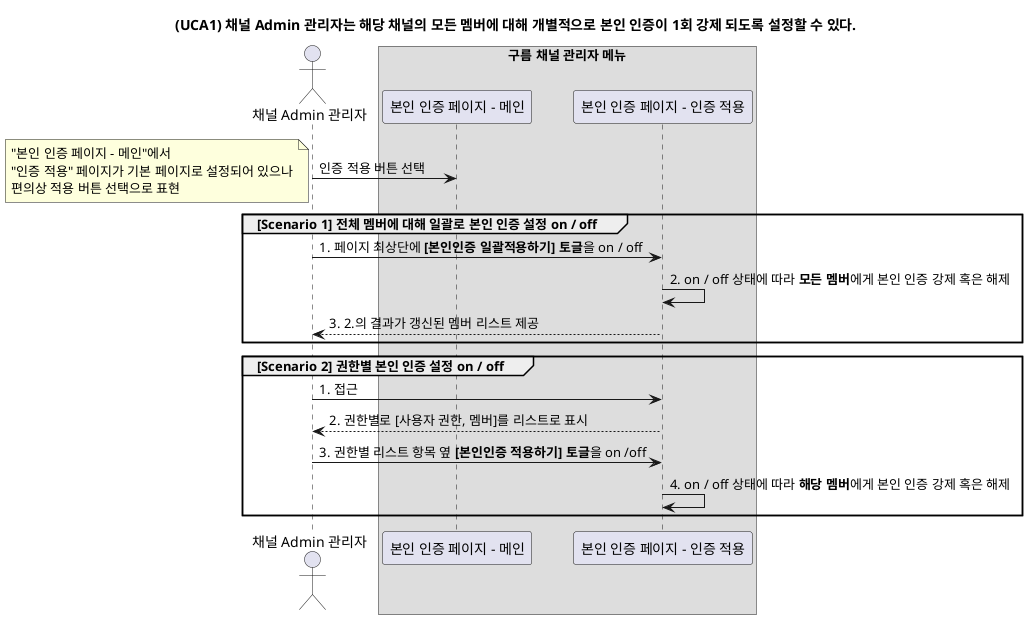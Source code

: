 @startuml

title (UCA1) 채널 Admin 관리자는 해당 채널의 모든 멤버에 대해 개별적으로 본인 인증이 1회 강제 되도록 설정할 수 있다.

actor "채널 Admin 관리자"

box "구름 채널 관리자 메뉴"
participant "본인 인증 페이지 - 메인"
participant "본인 인증 페이지 - 인증 적용"
endbox

"채널 Admin 관리자" -> "본인 인증 페이지 - 메인" : 인증 적용 버튼 선택
note left
"본인 인증 페이지 - 메인"에서
"인증 적용" 페이지가 기본 페이지로 설정되어 있으나
편의상 적용 버튼 선택으로 표현
end note



group [Scenario 1] 전체 멤버에 대해 일괄로 본인 인증 설정 on / off
"채널 Admin 관리자" -> "본인 인증 페이지 - 인증 적용" : 1. 페이지 최상단에 **[본인인증 일괄적용하기] 토글**을 on / off
"본인 인증 페이지 - 인증 적용" -> "본인 인증 페이지 - 인증 적용" : 2. on / off 상태에 따라 **모든 멤버**에게 본인 인증 강제 혹은 해제
"본인 인증 페이지 - 인증 적용" --> "채널 Admin 관리자" : 3. 2.의 결과가 갱신된 멤버 리스트 제공
end

group [Scenario 2] 권한별 본인 인증 설정 on / off
"채널 Admin 관리자" -> "본인 인증 페이지 - 인증 적용" : 1. 접근
"본인 인증 페이지 - 인증 적용" --> "채널 Admin 관리자" : 2. 권한별로 [사용자 권한, 멤버]를 리스트로 표시
"채널 Admin 관리자" -> "본인 인증 페이지 - 인증 적용" : 3. 권한별 리스트 항목 옆 **[본인인증 적용하기] 토글**을 on /off
"본인 인증 페이지 - 인증 적용" -> "본인 인증 페이지 - 인증 적용" : 4. on / off 상태에 따라 **해당 멤버**에게 본인 인증 강제 혹은 해제
end

@enduml